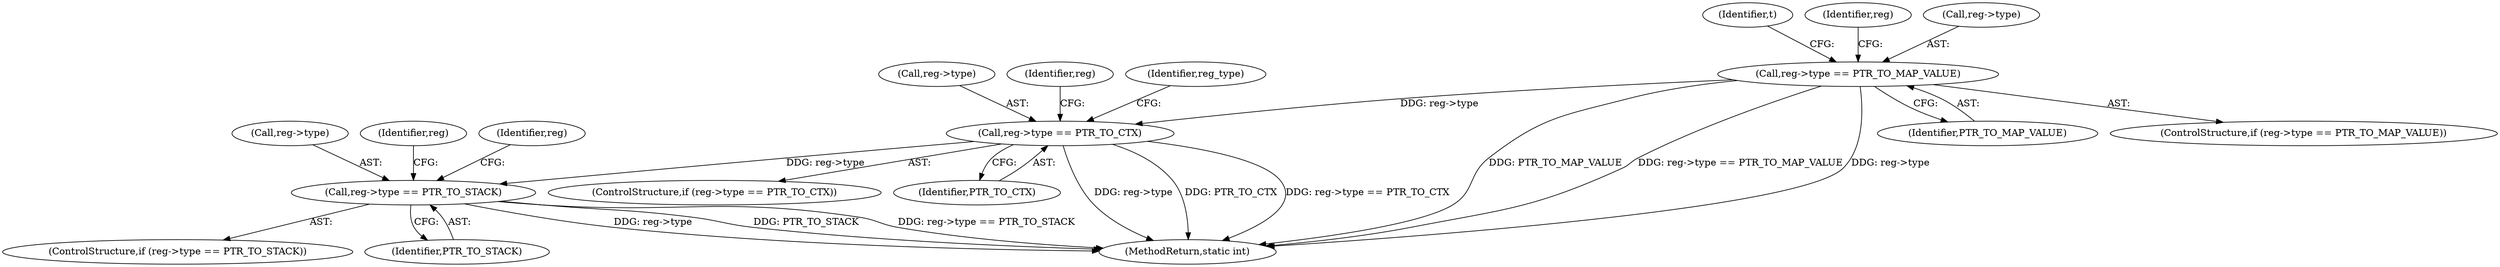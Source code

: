 digraph "0_linux_0c17d1d2c61936401f4702e1846e2c19b200f958_1@pointer" {
"1000164" [label="(Call,reg->type == PTR_TO_MAP_VALUE)"];
"1000215" [label="(Call,reg->type == PTR_TO_CTX)"];
"1000360" [label="(Call,reg->type == PTR_TO_STACK)"];
"1000173" [label="(Identifier,t)"];
"1000214" [label="(ControlStructure,if (reg->type == PTR_TO_CTX))"];
"1000219" [label="(Identifier,PTR_TO_CTX)"];
"1000580" [label="(MethodReturn,static int)"];
"1000217" [label="(Identifier,reg)"];
"1000164" [label="(Call,reg->type == PTR_TO_MAP_VALUE)"];
"1000361" [label="(Call,reg->type)"];
"1000215" [label="(Call,reg->type == PTR_TO_CTX)"];
"1000359" [label="(ControlStructure,if (reg->type == PTR_TO_STACK))"];
"1000168" [label="(Identifier,PTR_TO_MAP_VALUE)"];
"1000360" [label="(Call,reg->type == PTR_TO_STACK)"];
"1000370" [label="(Identifier,reg)"];
"1000165" [label="(Call,reg->type)"];
"1000364" [label="(Identifier,PTR_TO_STACK)"];
"1000163" [label="(ControlStructure,if (reg->type == PTR_TO_MAP_VALUE))"];
"1000460" [label="(Identifier,reg)"];
"1000216" [label="(Call,reg->type)"];
"1000362" [label="(Identifier,reg)"];
"1000223" [label="(Identifier,reg_type)"];
"1000164" -> "1000163"  [label="AST: "];
"1000164" -> "1000168"  [label="CFG: "];
"1000165" -> "1000164"  [label="AST: "];
"1000168" -> "1000164"  [label="AST: "];
"1000173" -> "1000164"  [label="CFG: "];
"1000217" -> "1000164"  [label="CFG: "];
"1000164" -> "1000580"  [label="DDG: PTR_TO_MAP_VALUE"];
"1000164" -> "1000580"  [label="DDG: reg->type == PTR_TO_MAP_VALUE"];
"1000164" -> "1000580"  [label="DDG: reg->type"];
"1000164" -> "1000215"  [label="DDG: reg->type"];
"1000215" -> "1000214"  [label="AST: "];
"1000215" -> "1000219"  [label="CFG: "];
"1000216" -> "1000215"  [label="AST: "];
"1000219" -> "1000215"  [label="AST: "];
"1000223" -> "1000215"  [label="CFG: "];
"1000362" -> "1000215"  [label="CFG: "];
"1000215" -> "1000580"  [label="DDG: reg->type"];
"1000215" -> "1000580"  [label="DDG: PTR_TO_CTX"];
"1000215" -> "1000580"  [label="DDG: reg->type == PTR_TO_CTX"];
"1000215" -> "1000360"  [label="DDG: reg->type"];
"1000360" -> "1000359"  [label="AST: "];
"1000360" -> "1000364"  [label="CFG: "];
"1000361" -> "1000360"  [label="AST: "];
"1000364" -> "1000360"  [label="AST: "];
"1000370" -> "1000360"  [label="CFG: "];
"1000460" -> "1000360"  [label="CFG: "];
"1000360" -> "1000580"  [label="DDG: reg->type"];
"1000360" -> "1000580"  [label="DDG: PTR_TO_STACK"];
"1000360" -> "1000580"  [label="DDG: reg->type == PTR_TO_STACK"];
}
